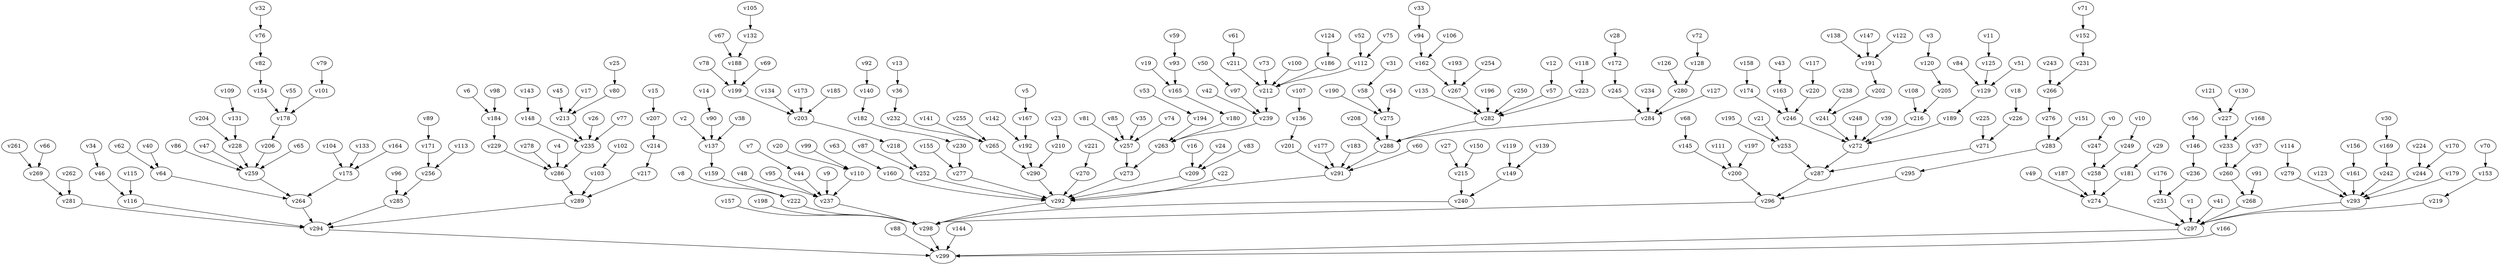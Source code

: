 digraph G {
	"v0"->"v247"
	"v1"->"v297"
	"v2"->"v137"
	"v3"->"v120"
	"v4"->"v286"
	"v5"->"v167"
	"v6"->"v184"
	"v7"->"v44"
	"v8"->"v222"
	"v9"->"v237"
	"v10"->"v249"
	"v11"->"v125"
	"v12"->"v57"
	"v13"->"v36"
	"v14"->"v90"
	"v15"->"v207"
	"v16"->"v209"
	"v17"->"v213"
	"v18"->"v226"
	"v19"->"v165"
	"v20"->"v110"
	"v21"->"v253"
	"v22"->"v292"
	"v23"->"v210"
	"v24"->"v209"
	"v25"->"v80"
	"v26"->"v235"
	"v27"->"v215"
	"v28"->"v172"
	"v29"->"v181"
	"v30"->"v169"
	"v31"->"v58"
	"v32"->"v76"
	"v33"->"v94"
	"v34"->"v46"
	"v35"->"v257"
	"v36"->"v232"
	"v37"->"v260"
	"v38"->"v137"
	"v39"->"v272"
	"v40"->"v64"
	"v41"->"v297"
	"v42"->"v239"
	"v43"->"v163"
	"v44"->"v237"
	"v45"->"v213"
	"v46"->"v116"
	"v47"->"v259"
	"v48"->"v237"
	"v49"->"v274"
	"v50"->"v97"
	"v51"->"v129"
	"v52"->"v112"
	"v53"->"v194"
	"v54"->"v275"
	"v55"->"v178"
	"v56"->"v146"
	"v57"->"v282"
	"v58"->"v275"
	"v59"->"v93"
	"v60"->"v291"
	"v61"->"v211"
	"v62"->"v64"
	"v63"->"v160"
	"v64"->"v264"
	"v65"->"v259"
	"v66"->"v269"
	"v67"->"v188"
	"v68"->"v145"
	"v69"->"v199"
	"v70"->"v153"
	"v71"->"v152"
	"v72"->"v128"
	"v73"->"v212"
	"v74"->"v257"
	"v75"->"v112"
	"v76"->"v82"
	"v77"->"v235"
	"v78"->"v199"
	"v79"->"v101"
	"v80"->"v213"
	"v81"->"v257"
	"v82"->"v154"
	"v83"->"v209"
	"v84"->"v129"
	"v85"->"v257"
	"v86"->"v259"
	"v87"->"v252"
	"v88"->"v299"
	"v89"->"v171"
	"v90"->"v137"
	"v91"->"v268"
	"v92"->"v140"
	"v93"->"v165"
	"v94"->"v162"
	"v95"->"v237"
	"v96"->"v285"
	"v97"->"v239"
	"v98"->"v184"
	"v99"->"v110"
	"v100"->"v212"
	"v101"->"v178"
	"v102"->"v103"
	"v103"->"v289"
	"v104"->"v175"
	"v105"->"v132"
	"v106"->"v162"
	"v107"->"v136"
	"v108"->"v216"
	"v109"->"v131"
	"v110"->"v237"
	"v111"->"v200"
	"v112"->"v212"
	"v113"->"v256"
	"v114"->"v279"
	"v115"->"v116"
	"v116"->"v294"
	"v117"->"v220"
	"v118"->"v223"
	"v119"->"v149"
	"v120"->"v205"
	"v121"->"v227"
	"v122"->"v191"
	"v123"->"v293"
	"v124"->"v186"
	"v125"->"v129"
	"v126"->"v280"
	"v127"->"v284"
	"v128"->"v280"
	"v129"->"v189"
	"v130"->"v227"
	"v131"->"v228"
	"v132"->"v188"
	"v133"->"v175"
	"v134"->"v203"
	"v135"->"v282"
	"v136"->"v201"
	"v137"->"v159"
	"v138"->"v191"
	"v139"->"v149"
	"v140"->"v182"
	"v141"->"v265"
	"v142"->"v192"
	"v143"->"v148"
	"v144"->"v299"
	"v145"->"v200"
	"v146"->"v236"
	"v147"->"v191"
	"v148"->"v235"
	"v149"->"v240"
	"v150"->"v215"
	"v151"->"v283"
	"v152"->"v231"
	"v153"->"v219"
	"v154"->"v178"
	"v155"->"v277"
	"v156"->"v161"
	"v157"->"v298"
	"v158"->"v174"
	"v159"->"v222"
	"v160"->"v292"
	"v161"->"v293"
	"v162"->"v267"
	"v163"->"v246"
	"v164"->"v175"
	"v165"->"v180"
	"v166"->"v299"
	"v167"->"v192"
	"v168"->"v233"
	"v169"->"v242"
	"v170"->"v244"
	"v171"->"v256"
	"v172"->"v245"
	"v173"->"v203"
	"v174"->"v246"
	"v175"->"v264"
	"v176"->"v251"
	"v177"->"v291"
	"v178"->"v206"
	"v179"->"v293"
	"v180"->"v263"
	"v181"->"v274"
	"v182"->"v230"
	"v183"->"v291"
	"v184"->"v229"
	"v185"->"v203"
	"v186"->"v212"
	"v187"->"v274"
	"v188"->"v199"
	"v189"->"v272"
	"v190"->"v275"
	"v191"->"v202"
	"v192"->"v290"
	"v193"->"v267"
	"v194"->"v263"
	"v195"->"v253"
	"v196"->"v282"
	"v197"->"v200"
	"v198"->"v298"
	"v199"->"v203"
	"v200"->"v296"
	"v201"->"v291"
	"v202"->"v241"
	"v203"->"v218"
	"v204"->"v228"
	"v205"->"v216"
	"v206"->"v259"
	"v207"->"v214"
	"v208"->"v288"
	"v209"->"v292"
	"v210"->"v290"
	"v211"->"v212"
	"v212"->"v239"
	"v213"->"v235"
	"v214"->"v217"
	"v215"->"v240"
	"v216"->"v272"
	"v217"->"v289"
	"v218"->"v252"
	"v219"->"v297"
	"v220"->"v246"
	"v221"->"v270"
	"v222"->"v298"
	"v223"->"v282"
	"v224"->"v244"
	"v225"->"v271"
	"v226"->"v271"
	"v227"->"v233"
	"v228"->"v259"
	"v229"->"v286"
	"v230"->"v277"
	"v231"->"v266"
	"v232"->"v265"
	"v233"->"v260"
	"v234"->"v284"
	"v235"->"v286"
	"v236"->"v251"
	"v237"->"v298"
	"v238"->"v241"
	"v239"->"v263"
	"v240"->"v298"
	"v241"->"v272"
	"v242"->"v293"
	"v243"->"v266"
	"v244"->"v293"
	"v245"->"v284"
	"v246"->"v272"
	"v247"->"v258"
	"v248"->"v272"
	"v249"->"v258"
	"v250"->"v282"
	"v251"->"v297"
	"v252"->"v292"
	"v253"->"v287"
	"v254"->"v267"
	"v255"->"v265"
	"v256"->"v285"
	"v257"->"v273"
	"v258"->"v274"
	"v259"->"v264"
	"v260"->"v268"
	"v261"->"v269"
	"v262"->"v281"
	"v263"->"v273"
	"v264"->"v294"
	"v265"->"v290"
	"v266"->"v276"
	"v267"->"v282"
	"v268"->"v297"
	"v269"->"v281"
	"v270"->"v292"
	"v271"->"v287"
	"v272"->"v287"
	"v273"->"v292"
	"v274"->"v297"
	"v275"->"v288"
	"v276"->"v283"
	"v277"->"v292"
	"v278"->"v286"
	"v279"->"v293"
	"v280"->"v284"
	"v281"->"v294"
	"v282"->"v288"
	"v283"->"v295"
	"v284"->"v288"
	"v285"->"v294"
	"v286"->"v289"
	"v287"->"v296"
	"v288"->"v291"
	"v289"->"v294"
	"v290"->"v292"
	"v291"->"v292"
	"v292"->"v298"
	"v293"->"v297"
	"v294"->"v299"
	"v295"->"v296"
	"v296"->"v298"
	"v297"->"v299"
	"v298"->"v299"
}
